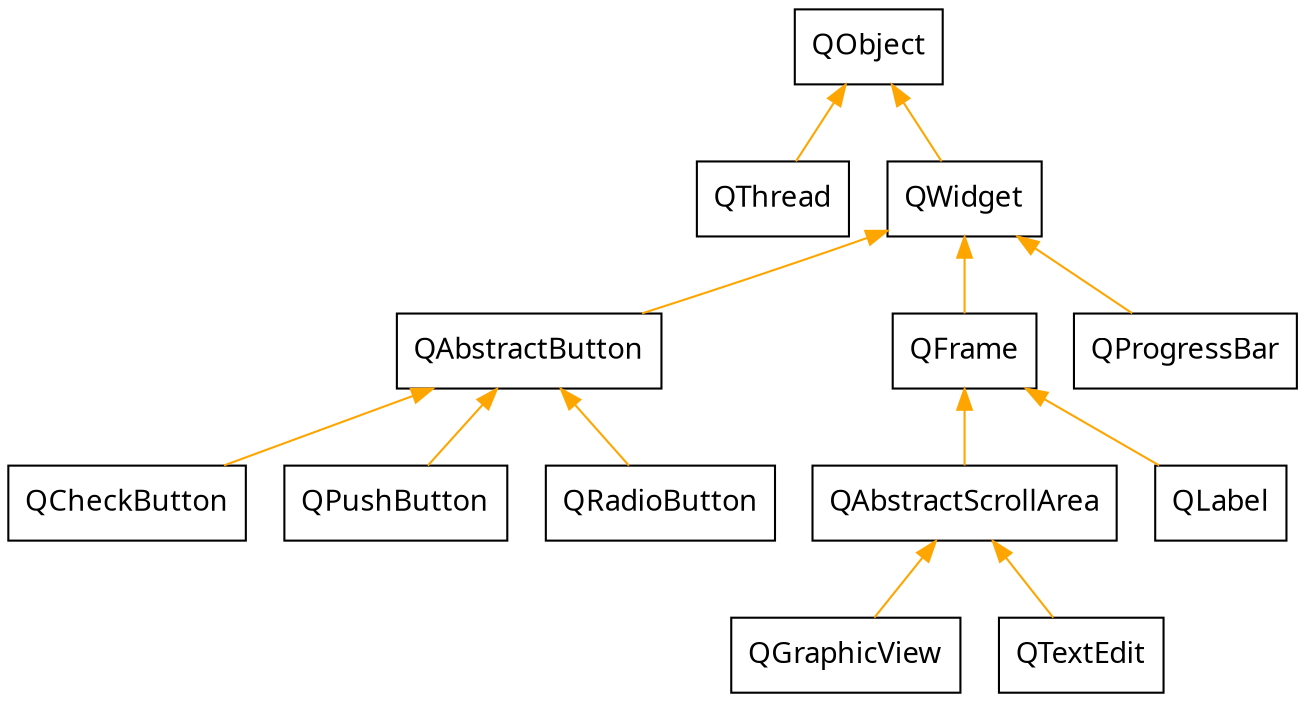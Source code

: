 digraph G {
  graph [fontname = "Handlee"];
  node [fontname = "Handlee", shape=record];
  edge [fontname = "Handlee"];

    node[font="Handlee"];
    edge [ dir = back, color="orange"]

  QObject [label="QObject"];
  QThread [label = "QThread"];
  QWidget [label = "QWidget"];
  QabButton[label="QAbstractButton"];
  QFrame [label="QFrame"];
  QProgressBar[label="QProgressBar"];
  QObject -> QThread , QWidget;
  QWidget -> QabButton, QFrame, QProgressBar;
  
  
 Qcheck[label="QCheckButton"];
 QPush[label="QPushButton"];
 QRadio [label="QRadioButton"];
 QabButton -> Qcheck, QPush, QRadio;
  
 QScrollArea[label="QAbstractScrollArea"];
 QLabel[label="QLabel"];
 QFrame -> QScrollArea, QLabel;
 
 QGraphic[label="QGraphicView"];
 QTextEdit[label="QTextEdit"];
 QScrollArea ->QGraphic, QTextEdit;

}
